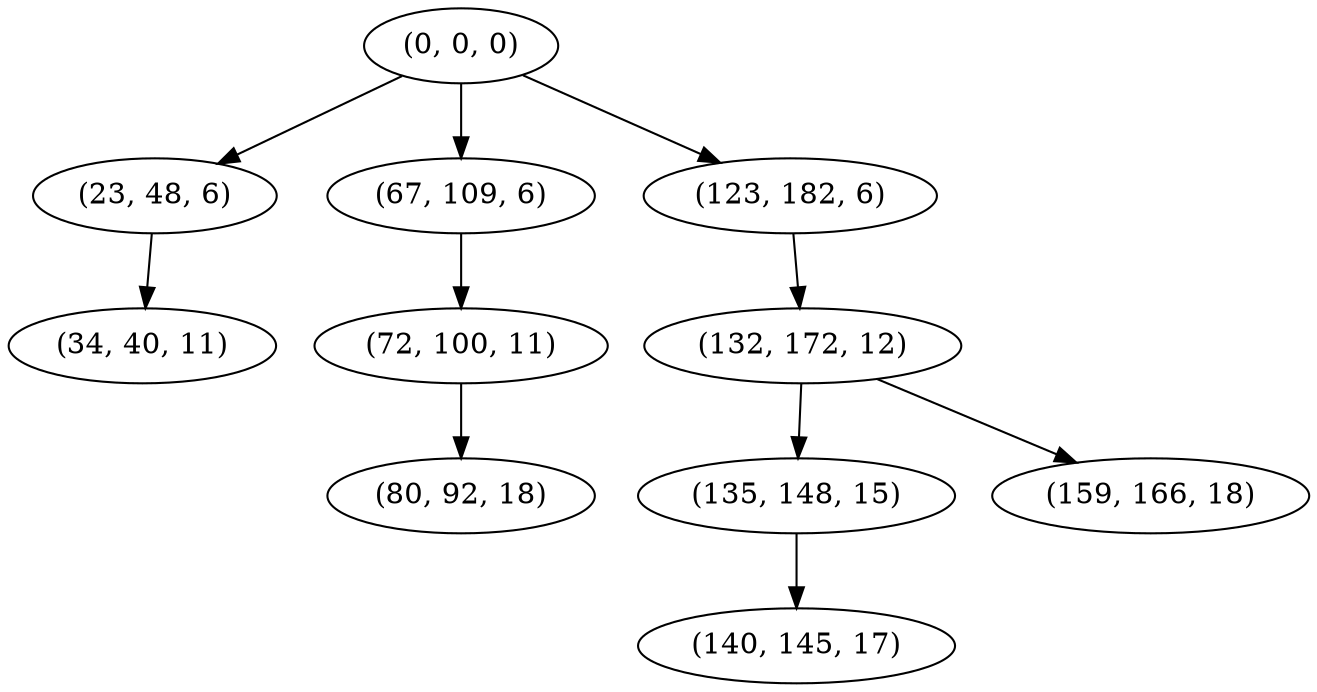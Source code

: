 digraph tree {
    "(0, 0, 0)";
    "(23, 48, 6)";
    "(34, 40, 11)";
    "(67, 109, 6)";
    "(72, 100, 11)";
    "(80, 92, 18)";
    "(123, 182, 6)";
    "(132, 172, 12)";
    "(135, 148, 15)";
    "(140, 145, 17)";
    "(159, 166, 18)";
    "(0, 0, 0)" -> "(23, 48, 6)";
    "(0, 0, 0)" -> "(67, 109, 6)";
    "(0, 0, 0)" -> "(123, 182, 6)";
    "(23, 48, 6)" -> "(34, 40, 11)";
    "(67, 109, 6)" -> "(72, 100, 11)";
    "(72, 100, 11)" -> "(80, 92, 18)";
    "(123, 182, 6)" -> "(132, 172, 12)";
    "(132, 172, 12)" -> "(135, 148, 15)";
    "(132, 172, 12)" -> "(159, 166, 18)";
    "(135, 148, 15)" -> "(140, 145, 17)";
}
